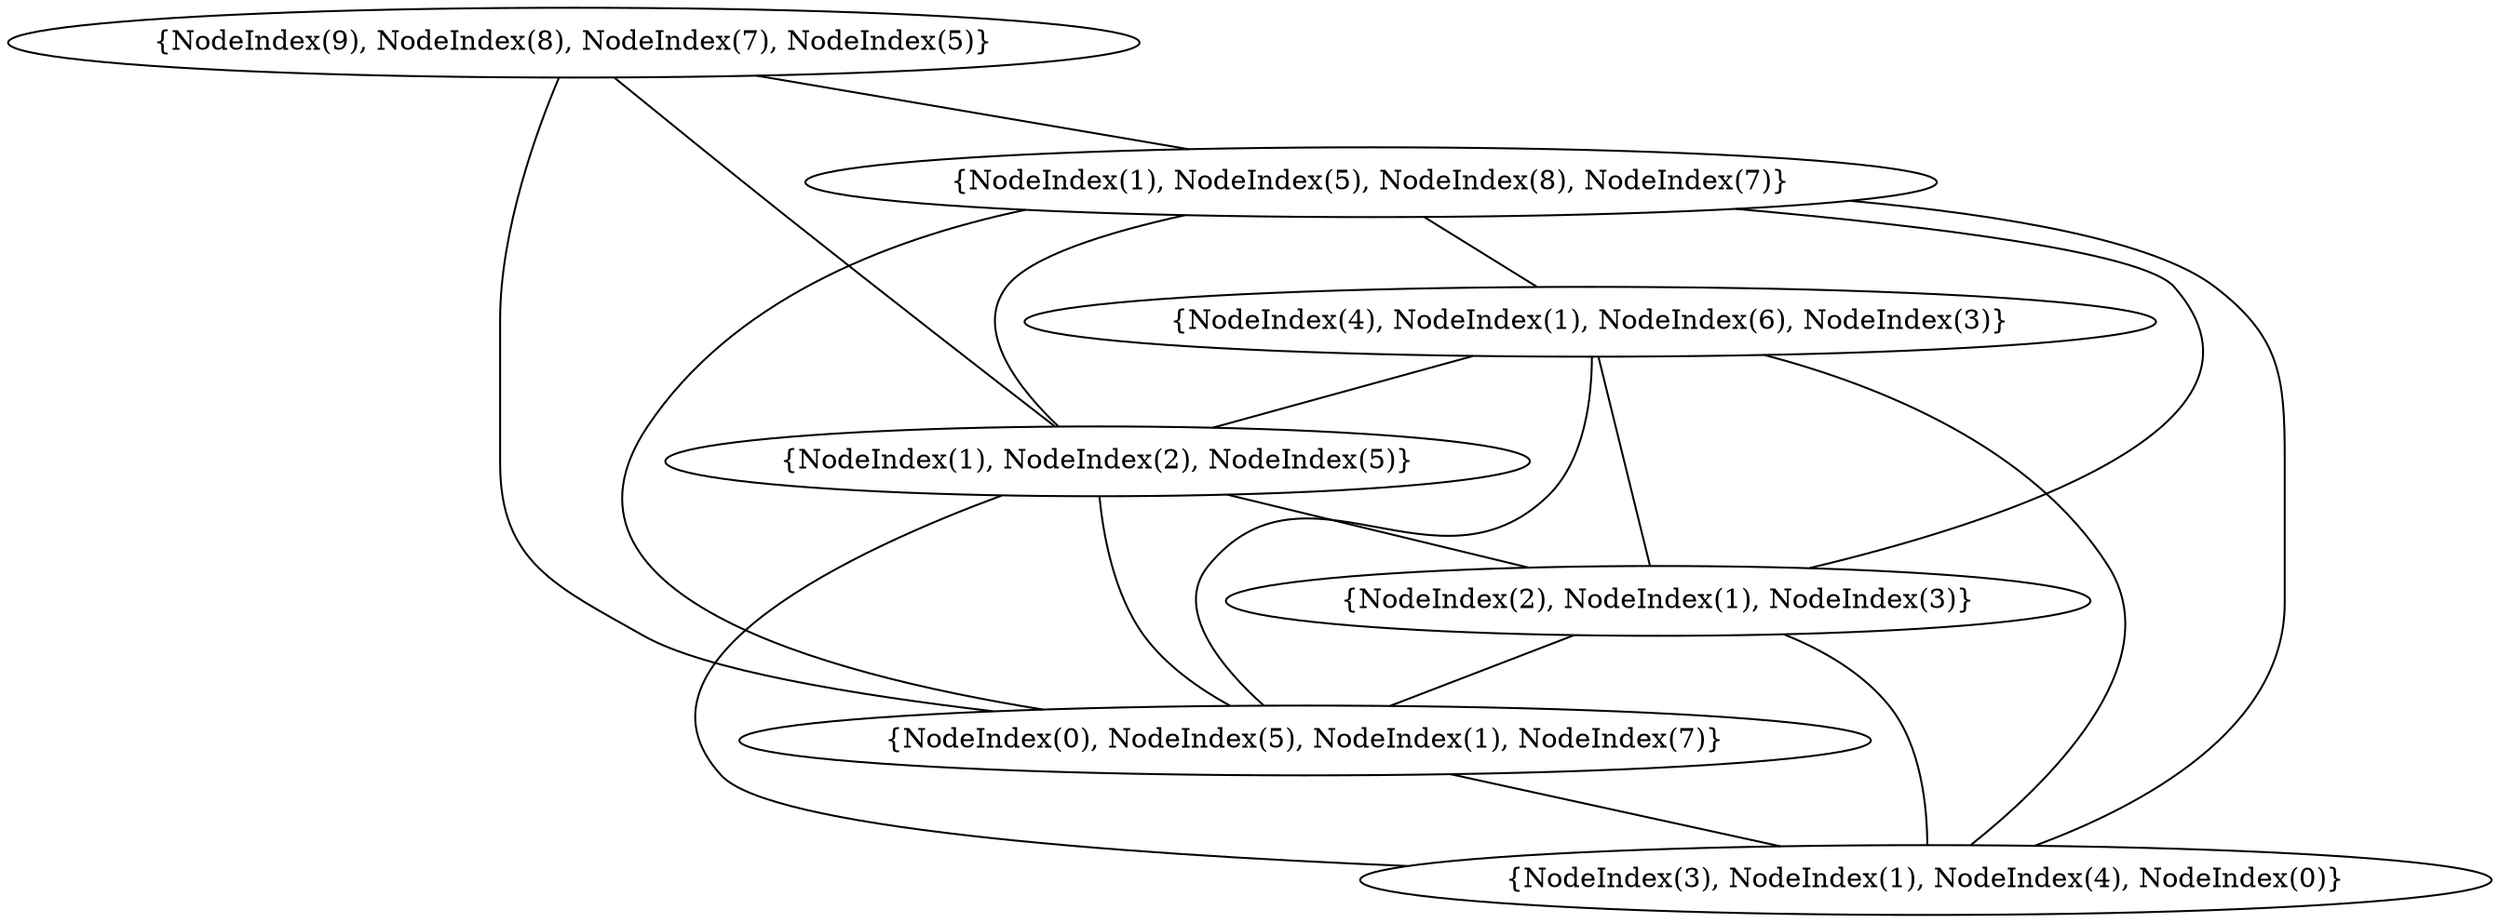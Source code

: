 graph {
    0 [ label = "{NodeIndex(3), NodeIndex(1), NodeIndex(4), NodeIndex(0)}" ]
    1 [ label = "{NodeIndex(0), NodeIndex(5), NodeIndex(1), NodeIndex(7)}" ]
    2 [ label = "{NodeIndex(2), NodeIndex(1), NodeIndex(3)}" ]
    3 [ label = "{NodeIndex(1), NodeIndex(2), NodeIndex(5)}" ]
    4 [ label = "{NodeIndex(4), NodeIndex(1), NodeIndex(6), NodeIndex(3)}" ]
    5 [ label = "{NodeIndex(1), NodeIndex(5), NodeIndex(8), NodeIndex(7)}" ]
    6 [ label = "{NodeIndex(9), NodeIndex(8), NodeIndex(7), NodeIndex(5)}" ]
    1 -- 0 [ ]
    2 -- 0 [ ]
    2 -- 1 [ ]
    3 -- 0 [ ]
    3 -- 1 [ ]
    3 -- 2 [ ]
    4 -- 0 [ ]
    4 -- 1 [ ]
    4 -- 2 [ ]
    4 -- 3 [ ]
    5 -- 0 [ ]
    5 -- 1 [ ]
    5 -- 2 [ ]
    5 -- 3 [ ]
    5 -- 4 [ ]
    6 -- 1 [ ]
    6 -- 3 [ ]
    6 -- 5 [ ]
}
